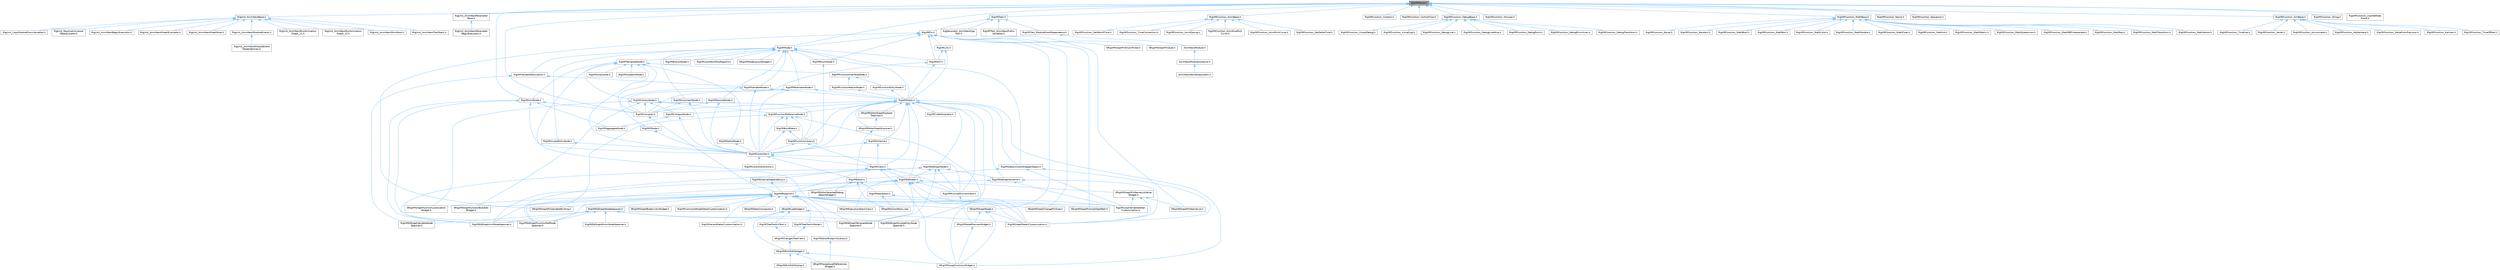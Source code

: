 digraph "RigVMStruct.h"
{
 // INTERACTIVE_SVG=YES
 // LATEX_PDF_SIZE
  bgcolor="transparent";
  edge [fontname=Helvetica,fontsize=10,labelfontname=Helvetica,labelfontsize=10];
  node [fontname=Helvetica,fontsize=10,shape=box,height=0.2,width=0.4];
  Node1 [id="Node000001",label="RigVMStruct.h",height=0.2,width=0.4,color="gray40", fillcolor="grey60", style="filled", fontcolor="black",tooltip=" "];
  Node1 -> Node2 [id="edge1_Node000001_Node000002",dir="back",color="steelblue1",style="solid",tooltip=" "];
  Node2 [id="Node000002",label="RigUnit_AnimNextBase.h",height=0.2,width=0.4,color="grey40", fillcolor="white", style="filled",URL="$df/d32/RigUnit__AnimNextBase_8h.html",tooltip=" "];
  Node2 -> Node3 [id="edge2_Node000002_Node000003",dir="back",color="steelblue1",style="solid",tooltip=" "];
  Node3 [id="Node000003",label="RigUnit_AnimNextBeginExecution.h",height=0.2,width=0.4,color="grey40", fillcolor="white", style="filled",URL="$df/d5a/RigUnit__AnimNextBeginExecution_8h.html",tooltip=" "];
  Node2 -> Node4 [id="edge3_Node000002_Node000004",dir="back",color="steelblue1",style="solid",tooltip=" "];
  Node4 [id="Node000004",label="RigUnit_AnimNextGraphEvaluator.h",height=0.2,width=0.4,color="grey40", fillcolor="white", style="filled",URL="$db/dea/RigUnit__AnimNextGraphEvaluator_8h.html",tooltip=" "];
  Node2 -> Node5 [id="edge4_Node000002_Node000005",dir="back",color="steelblue1",style="solid",tooltip=" "];
  Node5 [id="Node000005",label="RigUnit_AnimNextGraphRoot.h",height=0.2,width=0.4,color="grey40", fillcolor="white", style="filled",URL="$db/db2/RigUnit__AnimNextGraphRoot_8h.html",tooltip=" "];
  Node2 -> Node6 [id="edge5_Node000002_Node000006",dir="back",color="steelblue1",style="solid",tooltip=" "];
  Node6 [id="Node000006",label="RigUnit_AnimNextModuleEvents.h",height=0.2,width=0.4,color="grey40", fillcolor="white", style="filled",URL="$db/d6a/RigUnit__AnimNextModuleEvents_8h.html",tooltip=" "];
  Node6 -> Node7 [id="edge6_Node000006_Node000007",dir="back",color="steelblue1",style="solid",tooltip=" "];
  Node7 [id="Node000007",label="RigUnit_AnimNextModuleEvent\lDependencies.h",height=0.2,width=0.4,color="grey40", fillcolor="white", style="filled",URL="$d3/dde/RigUnit__AnimNextModuleEventDependencies_8h.html",tooltip=" "];
  Node2 -> Node8 [id="edge7_Node000002_Node000008",dir="back",color="steelblue1",style="solid",tooltip=" "];
  Node8 [id="Node000008",label="RigUnit_AnimNextRunAnimation\lGraph_v1.h",height=0.2,width=0.4,color="grey40", fillcolor="white", style="filled",URL="$d1/df7/RigUnit__AnimNextRunAnimationGraph__v1_8h.html",tooltip=" "];
  Node2 -> Node9 [id="edge8_Node000002_Node000009",dir="back",color="steelblue1",style="solid",tooltip=" "];
  Node9 [id="Node000009",label="RigUnit_AnimNextRunAnimation\lGraph_v2.h",height=0.2,width=0.4,color="grey40", fillcolor="white", style="filled",URL="$d6/d84/RigUnit__AnimNextRunAnimationGraph__v2_8h.html",tooltip=" "];
  Node2 -> Node10 [id="edge9_Node000002_Node000010",dir="back",color="steelblue1",style="solid",tooltip=" "];
  Node10 [id="Node000010",label="RigUnit_AnimNextShimRoot.h",height=0.2,width=0.4,color="grey40", fillcolor="white", style="filled",URL="$de/d67/RigUnit__AnimNextShimRoot_8h.html",tooltip=" "];
  Node2 -> Node11 [id="edge10_Node000002_Node000011",dir="back",color="steelblue1",style="solid",tooltip=" "];
  Node11 [id="Node000011",label="RigUnit_AnimNextTraitStack.h",height=0.2,width=0.4,color="grey40", fillcolor="white", style="filled",URL="$d0/d14/RigUnit__AnimNextTraitStack_8h.html",tooltip=" "];
  Node2 -> Node12 [id="edge11_Node000002_Node000012",dir="back",color="steelblue1",style="solid",tooltip=" "];
  Node12 [id="Node000012",label="RigUnit_CopyModuleProxyVariables.h",height=0.2,width=0.4,color="grey40", fillcolor="white", style="filled",URL="$d8/d2f/RigUnit__CopyModuleProxyVariables_8h.html",tooltip=" "];
  Node2 -> Node13 [id="edge12_Node000002_Node000013",dir="back",color="steelblue1",style="solid",tooltip=" "];
  Node13 [id="Node000013",label="RigUnit_ResolveUniversal\lObjectLocator.h",height=0.2,width=0.4,color="grey40", fillcolor="white", style="filled",URL="$d2/d10/RigUnit__ResolveUniversalObjectLocator_8h.html",tooltip=" "];
  Node1 -> Node14 [id="edge13_Node000001_Node000014",dir="back",color="steelblue1",style="solid",tooltip=" "];
  Node14 [id="Node000014",label="RigUnit_AnimNextParameter\lBase.h",height=0.2,width=0.4,color="grey40", fillcolor="white", style="filled",URL="$d6/d66/RigUnit__AnimNextParameterBase_8h.html",tooltip=" "];
  Node14 -> Node15 [id="edge14_Node000014_Node000015",dir="back",color="steelblue1",style="solid",tooltip=" "];
  Node15 [id="Node000015",label="RigUnit_AnimNextParameter\lBeginExecution.h",height=0.2,width=0.4,color="grey40", fillcolor="white", style="filled",URL="$df/d50/RigUnit__AnimNextParameterBeginExecution_8h.html",tooltip=" "];
  Node1 -> Node16 [id="edge15_Node000001_Node000016",dir="back",color="steelblue1",style="solid",tooltip=" "];
  Node16 [id="Node000016",label="RigVMCompiler.h",height=0.2,width=0.4,color="grey40", fillcolor="white", style="filled",URL="$d7/d63/RigVMCompiler_8h.html",tooltip=" "];
  Node16 -> Node17 [id="edge16_Node000016_Node000017",dir="back",color="steelblue1",style="solid",tooltip=" "];
  Node17 [id="Node000017",label="RigVMBlueprint.h",height=0.2,width=0.4,color="grey40", fillcolor="white", style="filled",URL="$df/d44/RigVMBlueprint_8h.html",tooltip=" "];
  Node17 -> Node18 [id="edge17_Node000017_Node000018",dir="back",color="steelblue1",style="solid",tooltip=" "];
  Node18 [id="Node000018",label="RigVMCommentNodeDetailCustomization.h",height=0.2,width=0.4,color="grey40", fillcolor="white", style="filled",URL="$de/ddb/RigVMCommentNodeDetailCustomization_8h.html",tooltip=" "];
  Node17 -> Node19 [id="edge18_Node000017_Node000019",dir="back",color="steelblue1",style="solid",tooltip=" "];
  Node19 [id="Node000019",label="RigVMEdGraphFunctionRefNode\lSpawner.h",height=0.2,width=0.4,color="grey40", fillcolor="white", style="filled",URL="$d3/d16/RigVMEdGraphFunctionRefNodeSpawner_8h.html",tooltip=" "];
  Node17 -> Node20 [id="edge19_Node000017_Node000020",dir="back",color="steelblue1",style="solid",tooltip=" "];
  Node20 [id="Node000020",label="RigVMEdGraphNodeSpawner.h",height=0.2,width=0.4,color="grey40", fillcolor="white", style="filled",URL="$d4/d8b/RigVMEdGraphNodeSpawner_8h.html",tooltip=" "];
  Node20 -> Node21 [id="edge20_Node000020_Node000021",dir="back",color="steelblue1",style="solid",tooltip=" "];
  Node21 [id="Node000021",label="RigVMEdGraphEnumNodeSpawner.h",height=0.2,width=0.4,color="grey40", fillcolor="white", style="filled",URL="$d3/dfd/RigVMEdGraphEnumNodeSpawner_8h.html",tooltip=" "];
  Node20 -> Node19 [id="edge21_Node000020_Node000019",dir="back",color="steelblue1",style="solid",tooltip=" "];
  Node20 -> Node22 [id="edge22_Node000020_Node000022",dir="back",color="steelblue1",style="solid",tooltip=" "];
  Node22 [id="Node000022",label="RigVMEdGraphInvokeEntryNode\lSpawner.h",height=0.2,width=0.4,color="grey40", fillcolor="white", style="filled",URL="$d9/de6/RigVMEdGraphInvokeEntryNodeSpawner_8h.html",tooltip=" "];
  Node20 -> Node23 [id="edge23_Node000020_Node000023",dir="back",color="steelblue1",style="solid",tooltip=" "];
  Node23 [id="Node000023",label="RigVMEdGraphTemplateNode\lSpawner.h",height=0.2,width=0.4,color="grey40", fillcolor="white", style="filled",URL="$d9/d6c/RigVMEdGraphTemplateNodeSpawner_8h.html",tooltip=" "];
  Node20 -> Node24 [id="edge24_Node000020_Node000024",dir="back",color="steelblue1",style="solid",tooltip=" "];
  Node24 [id="Node000024",label="RigVMEdGraphUnitNodeSpawner.h",height=0.2,width=0.4,color="grey40", fillcolor="white", style="filled",URL="$d3/d6b/RigVMEdGraphUnitNodeSpawner_8h.html",tooltip=" "];
  Node20 -> Node25 [id="edge25_Node000020_Node000025",dir="back",color="steelblue1",style="solid",tooltip=" "];
  Node25 [id="Node000025",label="RigVMEdGraphVariableNode\lSpawner.h",height=0.2,width=0.4,color="grey40", fillcolor="white", style="filled",URL="$d0/d83/RigVMEdGraphVariableNodeSpawner_8h.html",tooltip=" "];
  Node17 -> Node24 [id="edge26_Node000017_Node000024",dir="back",color="steelblue1",style="solid",tooltip=" "];
  Node17 -> Node26 [id="edge27_Node000017_Node000026",dir="back",color="steelblue1",style="solid",tooltip=" "];
  Node26 [id="Node000026",label="RigVMEditorBlueprintLibrary.h",height=0.2,width=0.4,color="grey40", fillcolor="white", style="filled",URL="$d9/d31/RigVMEditorBlueprintLibrary_8h.html",tooltip=" "];
  Node26 -> Node27 [id="edge28_Node000026_Node000027",dir="back",color="steelblue1",style="solid",tooltip=" "];
  Node27 [id="Node000027",label="SRigVMSwapAssetReferences\lWidget.h",height=0.2,width=0.4,color="grey40", fillcolor="white", style="filled",URL="$db/d3f/SRigVMSwapAssetReferencesWidget_8h.html",tooltip=" "];
  Node17 -> Node28 [id="edge29_Node000017_Node000028",dir="back",color="steelblue1",style="solid",tooltip=" "];
  Node28 [id="Node000028",label="RigVMGraphDetailCustomization.h",height=0.2,width=0.4,color="grey40", fillcolor="white", style="filled",URL="$da/d8c/RigVMGraphDetailCustomization_8h.html",tooltip=" "];
  Node17 -> Node29 [id="edge30_Node000017_Node000029",dir="back",color="steelblue1",style="solid",tooltip=" "];
  Node29 [id="Node000029",label="RigVMLocalVariableDetail\lCustomization.h",height=0.2,width=0.4,color="grey40", fillcolor="white", style="filled",URL="$de/de8/RigVMLocalVariableDetailCustomization_8h.html",tooltip=" "];
  Node17 -> Node30 [id="edge31_Node000017_Node000030",dir="back",color="steelblue1",style="solid",tooltip=" "];
  Node30 [id="Node000030",label="RigVMTreeToolkitNode.h",height=0.2,width=0.4,color="grey40", fillcolor="white", style="filled",URL="$dc/d84/RigVMTreeToolkitNode_8h.html",tooltip=" "];
  Node30 -> Node31 [id="edge32_Node000030_Node000031",dir="back",color="steelblue1",style="solid",tooltip=" "];
  Node31 [id="Node000031",label="SRigVMChangesTreeView.h",height=0.2,width=0.4,color="grey40", fillcolor="white", style="filled",URL="$dd/d83/SRigVMChangesTreeView_8h.html",tooltip=" "];
  Node31 -> Node32 [id="edge33_Node000031_Node000032",dir="back",color="steelblue1",style="solid",tooltip=" "];
  Node32 [id="Node000032",label="SRigVMBulkEditWidget.h",height=0.2,width=0.4,color="grey40", fillcolor="white", style="filled",URL="$d7/dab/SRigVMBulkEditWidget_8h.html",tooltip=" "];
  Node32 -> Node33 [id="edge34_Node000032_Node000033",dir="back",color="steelblue1",style="solid",tooltip=" "];
  Node33 [id="Node000033",label="SRigVMBulkEditDialog.h",height=0.2,width=0.4,color="grey40", fillcolor="white", style="filled",URL="$dd/d89/SRigVMBulkEditDialog_8h.html",tooltip=" "];
  Node32 -> Node27 [id="edge35_Node000032_Node000027",dir="back",color="steelblue1",style="solid",tooltip=" "];
  Node32 -> Node34 [id="edge36_Node000032_Node000034",dir="back",color="steelblue1",style="solid",tooltip=" "];
  Node34 [id="Node000034",label="SRigVMSwapFunctionsWidget.h",height=0.2,width=0.4,color="grey40", fillcolor="white", style="filled",URL="$d0/da2/SRigVMSwapFunctionsWidget_8h.html",tooltip=" "];
  Node17 -> Node35 [id="edge37_Node000017_Node000035",dir="back",color="steelblue1",style="solid",tooltip=" "];
  Node35 [id="Node000035",label="RigVMVariantDetailCustomization.h",height=0.2,width=0.4,color="grey40", fillcolor="white", style="filled",URL="$d2/db8/RigVMVariantDetailCustomization_8h.html",tooltip=" "];
  Node17 -> Node36 [id="edge38_Node000017_Node000036",dir="back",color="steelblue1",style="solid",tooltip=" "];
  Node36 [id="Node000036",label="SRigVMActionMenu.cpp",height=0.2,width=0.4,color="grey40", fillcolor="white", style="filled",URL="$dc/d4c/SRigVMActionMenu_8cpp.html",tooltip=" "];
  Node17 -> Node37 [id="edge39_Node000017_Node000037",dir="back",color="steelblue1",style="solid",tooltip=" "];
  Node37 [id="Node000037",label="SRigVMDetailsInspector.h",height=0.2,width=0.4,color="grey40", fillcolor="white", style="filled",URL="$df/dfb/SRigVMDetailsInspector_8h.html",tooltip=" "];
  Node17 -> Node38 [id="edge40_Node000017_Node000038",dir="back",color="steelblue1",style="solid",tooltip=" "];
  Node38 [id="Node000038",label="SRigVMExecutionStackView.h",height=0.2,width=0.4,color="grey40", fillcolor="white", style="filled",URL="$d9/d2b/SRigVMExecutionStackView_8h.html",tooltip=" "];
  Node17 -> Node39 [id="edge41_Node000017_Node000039",dir="back",color="steelblue1",style="solid",tooltip=" "];
  Node39 [id="Node000039",label="SRigVMGraphBreakLinksWidget.h",height=0.2,width=0.4,color="grey40", fillcolor="white", style="filled",URL="$d8/d4a/SRigVMGraphBreakLinksWidget_8h.html",tooltip=" "];
  Node17 -> Node40 [id="edge42_Node000017_Node000040",dir="back",color="steelblue1",style="solid",tooltip=" "];
  Node40 [id="Node000040",label="SRigVMGraphChangePinType.h",height=0.2,width=0.4,color="grey40", fillcolor="white", style="filled",URL="$d4/da7/SRigVMGraphChangePinType_8h.html",tooltip=" "];
  Node17 -> Node41 [id="edge43_Node000017_Node000041",dir="back",color="steelblue1",style="solid",tooltip=" "];
  Node41 [id="Node000041",label="SRigVMGraphFunctionBulkEdit\lWidget.h",height=0.2,width=0.4,color="grey40", fillcolor="white", style="filled",URL="$db/dbf/SRigVMGraphFunctionBulkEditWidget_8h.html",tooltip=" "];
  Node17 -> Node42 [id="edge44_Node000017_Node000042",dir="back",color="steelblue1",style="solid",tooltip=" "];
  Node42 [id="Node000042",label="SRigVMGraphFunctionLocalization\lWidget.h",height=0.2,width=0.4,color="grey40", fillcolor="white", style="filled",URL="$dd/d59/SRigVMGraphFunctionLocalizationWidget_8h.html",tooltip=" "];
  Node17 -> Node43 [id="edge45_Node000017_Node000043",dir="back",color="steelblue1",style="solid",tooltip=" "];
  Node43 [id="Node000043",label="SRigVMGraphNode.h",height=0.2,width=0.4,color="grey40", fillcolor="white", style="filled",URL="$d0/d1e/SRigVMGraphNode_8h.html",tooltip=" "];
  Node43 -> Node28 [id="edge46_Node000043_Node000028",dir="back",color="steelblue1",style="solid",tooltip=" "];
  Node43 -> Node44 [id="edge47_Node000043_Node000044",dir="back",color="steelblue1",style="solid",tooltip=" "];
  Node44 [id="Node000044",label="SRigVMNodePreviewWidget.h",height=0.2,width=0.4,color="grey40", fillcolor="white", style="filled",URL="$d5/d72/SRigVMNodePreviewWidget_8h.html",tooltip=" "];
  Node44 -> Node34 [id="edge48_Node000044_Node000034",dir="back",color="steelblue1",style="solid",tooltip=" "];
  Node43 -> Node34 [id="edge49_Node000043_Node000034",dir="back",color="steelblue1",style="solid",tooltip=" "];
  Node17 -> Node45 [id="edge50_Node000017_Node000045",dir="back",color="steelblue1",style="solid",tooltip=" "];
  Node45 [id="Node000045",label="SRigVMGraphPinUserDataPath.h",height=0.2,width=0.4,color="grey40", fillcolor="white", style="filled",URL="$d5/d31/SRigVMGraphPinUserDataPath_8h.html",tooltip=" "];
  Node17 -> Node46 [id="edge51_Node000017_Node000046",dir="back",color="steelblue1",style="solid",tooltip=" "];
  Node46 [id="Node000046",label="SRigVMGraphPinVariableBinding.h",height=0.2,width=0.4,color="grey40", fillcolor="white", style="filled",URL="$db/dca/SRigVMGraphPinVariableBinding_8h.html",tooltip=" "];
  Node17 -> Node47 [id="edge52_Node000017_Node000047",dir="back",color="steelblue1",style="solid",tooltip=" "];
  Node47 [id="Node000047",label="SRigVMLogWidget.h",height=0.2,width=0.4,color="grey40", fillcolor="white", style="filled",URL="$d9/dab/SRigVMLogWidget_8h.html",tooltip=" "];
  Node47 -> Node28 [id="edge53_Node000047_Node000028",dir="back",color="steelblue1",style="solid",tooltip=" "];
  Node47 -> Node48 [id="edge54_Node000047_Node000048",dir="back",color="steelblue1",style="solid",tooltip=" "];
  Node48 [id="Node000048",label="RigVMTreeToolkitTask.h",height=0.2,width=0.4,color="grey40", fillcolor="white", style="filled",URL="$d1/dd5/RigVMTreeToolkitTask_8h.html",tooltip=" "];
  Node48 -> Node31 [id="edge55_Node000048_Node000031",dir="back",color="steelblue1",style="solid",tooltip=" "];
  Node47 -> Node35 [id="edge56_Node000047_Node000035",dir="back",color="steelblue1",style="solid",tooltip=" "];
  Node47 -> Node32 [id="edge57_Node000047_Node000032",dir="back",color="steelblue1",style="solid",tooltip=" "];
  Node1 -> Node49 [id="edge58_Node000001_Node000049",dir="back",color="steelblue1",style="solid",tooltip=" "];
  Node49 [id="Node000049",label="RigVMFunction_AnimBase.h",height=0.2,width=0.4,color="grey40", fillcolor="white", style="filled",URL="$d8/da4/RigVMFunction__AnimBase_8h.html",tooltip=" "];
  Node49 -> Node50 [id="edge59_Node000049_Node000050",dir="back",color="steelblue1",style="solid",tooltip=" "];
  Node50 [id="Node000050",label="RigVMFunction_AnimEasing.h",height=0.2,width=0.4,color="grey40", fillcolor="white", style="filled",URL="$df/d84/RigVMFunction__AnimEasing_8h.html",tooltip=" "];
  Node49 -> Node51 [id="edge60_Node000049_Node000051",dir="back",color="steelblue1",style="solid",tooltip=" "];
  Node51 [id="Node000051",label="RigVMFunction_AnimEvalRich\lCurve.h",height=0.2,width=0.4,color="grey40", fillcolor="white", style="filled",URL="$d6/daa/RigVMFunction__AnimEvalRichCurve_8h.html",tooltip=" "];
  Node49 -> Node52 [id="edge61_Node000049_Node000052",dir="back",color="steelblue1",style="solid",tooltip=" "];
  Node52 [id="Node000052",label="RigVMFunction_AnimRichCurve.h",height=0.2,width=0.4,color="grey40", fillcolor="white", style="filled",URL="$de/dde/RigVMFunction__AnimRichCurve_8h.html",tooltip=" "];
  Node49 -> Node53 [id="edge62_Node000049_Node000053",dir="back",color="steelblue1",style="solid",tooltip=" "];
  Node53 [id="Node000053",label="RigVMFunction_GetDeltaTime.h",height=0.2,width=0.4,color="grey40", fillcolor="white", style="filled",URL="$d1/df1/RigVMFunction__GetDeltaTime_8h.html",tooltip=" "];
  Node49 -> Node54 [id="edge63_Node000049_Node000054",dir="back",color="steelblue1",style="solid",tooltip=" "];
  Node54 [id="Node000054",label="RigVMFunction_GetWorldTime.h",height=0.2,width=0.4,color="grey40", fillcolor="white", style="filled",URL="$d4/d74/RigVMFunction__GetWorldTime_8h.html",tooltip=" "];
  Node49 -> Node55 [id="edge64_Node000049_Node000055",dir="back",color="steelblue1",style="solid",tooltip=" "];
  Node55 [id="Node000055",label="RigVMFunction_TimeConversion.h",height=0.2,width=0.4,color="grey40", fillcolor="white", style="filled",URL="$df/dc8/RigVMFunction__TimeConversion_8h.html",tooltip=" "];
  Node1 -> Node56 [id="edge65_Node000001_Node000056",dir="back",color="steelblue1",style="solid",tooltip=" "];
  Node56 [id="Node000056",label="RigVMFunction_Context.h",height=0.2,width=0.4,color="grey40", fillcolor="white", style="filled",URL="$d0/d18/RigVMFunction__Context_8h.html",tooltip=" "];
  Node1 -> Node57 [id="edge66_Node000001_Node000057",dir="back",color="steelblue1",style="solid",tooltip=" "];
  Node57 [id="Node000057",label="RigVMFunction_ControlFlow.h",height=0.2,width=0.4,color="grey40", fillcolor="white", style="filled",URL="$d6/d2f/RigVMFunction__ControlFlow_8h.html",tooltip=" "];
  Node1 -> Node58 [id="edge67_Node000001_Node000058",dir="back",color="steelblue1",style="solid",tooltip=" "];
  Node58 [id="Node000058",label="RigVMFunction_DebugBase.h",height=0.2,width=0.4,color="grey40", fillcolor="white", style="filled",URL="$de/dff/RigVMFunction__DebugBase_8h.html",tooltip=" "];
  Node58 -> Node59 [id="edge68_Node000058_Node000059",dir="back",color="steelblue1",style="solid",tooltip=" "];
  Node59 [id="Node000059",label="RigVMFunction_DebugLine.h",height=0.2,width=0.4,color="grey40", fillcolor="white", style="filled",URL="$df/dcc/RigVMFunction__DebugLine_8h.html",tooltip=" "];
  Node58 -> Node60 [id="edge69_Node000058_Node000060",dir="back",color="steelblue1",style="solid",tooltip=" "];
  Node60 [id="Node000060",label="RigVMFunction_DebugLineStrip.h",height=0.2,width=0.4,color="grey40", fillcolor="white", style="filled",URL="$d9/dd9/RigVMFunction__DebugLineStrip_8h.html",tooltip=" "];
  Node58 -> Node61 [id="edge70_Node000058_Node000061",dir="back",color="steelblue1",style="solid",tooltip=" "];
  Node61 [id="Node000061",label="RigVMFunction_DebugPoint.h",height=0.2,width=0.4,color="grey40", fillcolor="white", style="filled",URL="$d6/da9/RigVMFunction__DebugPoint_8h.html",tooltip=" "];
  Node58 -> Node62 [id="edge71_Node000058_Node000062",dir="back",color="steelblue1",style="solid",tooltip=" "];
  Node62 [id="Node000062",label="RigVMFunction_DebugPrimitives.h",height=0.2,width=0.4,color="grey40", fillcolor="white", style="filled",URL="$df/dcd/RigVMFunction__DebugPrimitives_8h.html",tooltip=" "];
  Node58 -> Node63 [id="edge72_Node000058_Node000063",dir="back",color="steelblue1",style="solid",tooltip=" "];
  Node63 [id="Node000063",label="RigVMFunction_DebugTransform.h",height=0.2,width=0.4,color="grey40", fillcolor="white", style="filled",URL="$dc/d31/RigVMFunction__DebugTransform_8h.html",tooltip=" "];
  Node58 -> Node64 [id="edge73_Node000058_Node000064",dir="back",color="steelblue1",style="solid",tooltip=" "];
  Node64 [id="Node000064",label="RigVMFunction_VisualDebug.h",height=0.2,width=0.4,color="grey40", fillcolor="white", style="filled",URL="$de/d9a/RigVMFunction__VisualDebug_8h.html",tooltip=" "];
  Node58 -> Node65 [id="edge74_Node000058_Node000065",dir="back",color="steelblue1",style="solid",tooltip=" "];
  Node65 [id="Node000065",label="RigVMFunction_VisualLog.h",height=0.2,width=0.4,color="grey40", fillcolor="white", style="filled",URL="$d2/d72/RigVMFunction__VisualLog_8h.html",tooltip=" "];
  Node1 -> Node66 [id="edge75_Node000001_Node000066",dir="back",color="steelblue1",style="solid",tooltip=" "];
  Node66 [id="Node000066",label="RigVMFunction_ForLoop.h",height=0.2,width=0.4,color="grey40", fillcolor="white", style="filled",URL="$de/d12/RigVMFunction__ForLoop_8h.html",tooltip=" "];
  Node1 -> Node67 [id="edge76_Node000001_Node000067",dir="back",color="steelblue1",style="solid",tooltip=" "];
  Node67 [id="Node000067",label="RigVMFunction_MathBase.h",height=0.2,width=0.4,color="grey40", fillcolor="white", style="filled",URL="$d2/da2/RigVMFunction__MathBase_8h.html",tooltip=" "];
  Node67 -> Node68 [id="edge77_Node000067_Node000068",dir="back",color="steelblue1",style="solid",tooltip=" "];
  Node68 [id="Node000068",label="RigVMFunction_MathBool.h",height=0.2,width=0.4,color="grey40", fillcolor="white", style="filled",URL="$d5/d20/RigVMFunction__MathBool_8h.html",tooltip=" "];
  Node67 -> Node69 [id="edge78_Node000067_Node000069",dir="back",color="steelblue1",style="solid",tooltip=" "];
  Node69 [id="Node000069",label="RigVMFunction_MathBox.h",height=0.2,width=0.4,color="grey40", fillcolor="white", style="filled",URL="$d9/dd5/RigVMFunction__MathBox_8h.html",tooltip=" "];
  Node67 -> Node70 [id="edge79_Node000067_Node000070",dir="back",color="steelblue1",style="solid",tooltip=" "];
  Node70 [id="Node000070",label="RigVMFunction_MathColor.h",height=0.2,width=0.4,color="grey40", fillcolor="white", style="filled",URL="$db/dd2/RigVMFunction__MathColor_8h.html",tooltip=" "];
  Node67 -> Node71 [id="edge80_Node000067_Node000071",dir="back",color="steelblue1",style="solid",tooltip=" "];
  Node71 [id="Node000071",label="RigVMFunction_MathDouble.h",height=0.2,width=0.4,color="grey40", fillcolor="white", style="filled",URL="$d4/dc9/RigVMFunction__MathDouble_8h.html",tooltip=" "];
  Node67 -> Node72 [id="edge81_Node000067_Node000072",dir="back",color="steelblue1",style="solid",tooltip=" "];
  Node72 [id="Node000072",label="RigVMFunction_MathFloat.h",height=0.2,width=0.4,color="grey40", fillcolor="white", style="filled",URL="$d4/d22/RigVMFunction__MathFloat_8h.html",tooltip=" "];
  Node67 -> Node73 [id="edge82_Node000067_Node000073",dir="back",color="steelblue1",style="solid",tooltip=" "];
  Node73 [id="Node000073",label="RigVMFunction_MathInt.h",height=0.2,width=0.4,color="grey40", fillcolor="white", style="filled",URL="$de/d48/RigVMFunction__MathInt_8h.html",tooltip=" "];
  Node67 -> Node74 [id="edge83_Node000067_Node000074",dir="back",color="steelblue1",style="solid",tooltip=" "];
  Node74 [id="Node000074",label="RigVMFunction_MathMatrix.h",height=0.2,width=0.4,color="grey40", fillcolor="white", style="filled",URL="$d6/d3d/RigVMFunction__MathMatrix_8h.html",tooltip=" "];
  Node67 -> Node75 [id="edge84_Node000067_Node000075",dir="back",color="steelblue1",style="solid",tooltip=" "];
  Node75 [id="Node000075",label="RigVMFunction_MathQuaternion.h",height=0.2,width=0.4,color="grey40", fillcolor="white", style="filled",URL="$d1/db6/RigVMFunction__MathQuaternion_8h.html",tooltip=" "];
  Node67 -> Node76 [id="edge85_Node000067_Node000076",dir="back",color="steelblue1",style="solid",tooltip=" "];
  Node76 [id="Node000076",label="RigVMFunction_MathRBFInterpolate.h",height=0.2,width=0.4,color="grey40", fillcolor="white", style="filled",URL="$df/d5a/RigVMFunction__MathRBFInterpolate_8h.html",tooltip=" "];
  Node67 -> Node77 [id="edge86_Node000067_Node000077",dir="back",color="steelblue1",style="solid",tooltip=" "];
  Node77 [id="Node000077",label="RigVMFunction_MathRay.h",height=0.2,width=0.4,color="grey40", fillcolor="white", style="filled",URL="$d1/de5/RigVMFunction__MathRay_8h.html",tooltip=" "];
  Node67 -> Node78 [id="edge87_Node000067_Node000078",dir="back",color="steelblue1",style="solid",tooltip=" "];
  Node78 [id="Node000078",label="RigVMFunction_MathTransform.h",height=0.2,width=0.4,color="grey40", fillcolor="white", style="filled",URL="$d7/dde/RigVMFunction__MathTransform_8h.html",tooltip=" "];
  Node67 -> Node79 [id="edge88_Node000067_Node000079",dir="back",color="steelblue1",style="solid",tooltip=" "];
  Node79 [id="Node000079",label="RigVMFunction_MathVector.h",height=0.2,width=0.4,color="grey40", fillcolor="white", style="filled",URL="$d9/d35/RigVMFunction__MathVector_8h.html",tooltip=" "];
  Node67 -> Node80 [id="edge89_Node000067_Node000080",dir="back",color="steelblue1",style="solid",tooltip=" "];
  Node80 [id="Node000080",label="RigVMFunction_Noise.h",height=0.2,width=0.4,color="grey40", fillcolor="white", style="filled",URL="$d9/d23/RigVMFunction__Noise_8h.html",tooltip=" "];
  Node67 -> Node81 [id="edge90_Node000067_Node000081",dir="back",color="steelblue1",style="solid",tooltip=" "];
  Node81 [id="Node000081",label="RigVMFunction_Random.h",height=0.2,width=0.4,color="grey40", fillcolor="white", style="filled",URL="$db/d1f/RigVMFunction__Random_8h.html",tooltip=" "];
  Node1 -> Node82 [id="edge91_Node000001_Node000082",dir="back",color="steelblue1",style="solid",tooltip=" "];
  Node82 [id="Node000082",label="RigVMFunction_Name.h",height=0.2,width=0.4,color="grey40", fillcolor="white", style="filled",URL="$d0/d8e/RigVMFunction__Name_8h.html",tooltip=" "];
  Node1 -> Node83 [id="edge92_Node000001_Node000083",dir="back",color="steelblue1",style="solid",tooltip=" "];
  Node83 [id="Node000083",label="RigVMFunction_Sequence.h",height=0.2,width=0.4,color="grey40", fillcolor="white", style="filled",URL="$d9/de3/RigVMFunction__Sequence_8h.html",tooltip=" "];
  Node1 -> Node84 [id="edge93_Node000001_Node000084",dir="back",color="steelblue1",style="solid",tooltip=" "];
  Node84 [id="Node000084",label="RigVMFunction_SimBase.h",height=0.2,width=0.4,color="grey40", fillcolor="white", style="filled",URL="$de/dca/RigVMFunction__SimBase_8h.html",tooltip=" "];
  Node84 -> Node85 [id="edge94_Node000084_Node000085",dir="back",color="steelblue1",style="solid",tooltip=" "];
  Node85 [id="Node000085",label="RigVMFunction_Accumulate.h",height=0.2,width=0.4,color="grey40", fillcolor="white", style="filled",URL="$db/db2/RigVMFunction__Accumulate_8h.html",tooltip=" "];
  Node84 -> Node86 [id="edge95_Node000084_Node000086",dir="back",color="steelblue1",style="solid",tooltip=" "];
  Node86 [id="Node000086",label="RigVMFunction_AlphaInterp.h",height=0.2,width=0.4,color="grey40", fillcolor="white", style="filled",URL="$d7/dd0/RigVMFunction__AlphaInterp_8h.html",tooltip=" "];
  Node84 -> Node87 [id="edge96_Node000084_Node000087",dir="back",color="steelblue1",style="solid",tooltip=" "];
  Node87 [id="Node000087",label="RigVMFunction_DeltaFromPrevious.h",height=0.2,width=0.4,color="grey40", fillcolor="white", style="filled",URL="$d7/d9a/RigVMFunction__DeltaFromPrevious_8h.html",tooltip=" "];
  Node84 -> Node88 [id="edge97_Node000084_Node000088",dir="back",color="steelblue1",style="solid",tooltip=" "];
  Node88 [id="Node000088",label="RigVMFunction_Kalman.h",height=0.2,width=0.4,color="grey40", fillcolor="white", style="filled",URL="$d6/d3b/RigVMFunction__Kalman_8h.html",tooltip=" "];
  Node84 -> Node89 [id="edge98_Node000084_Node000089",dir="back",color="steelblue1",style="solid",tooltip=" "];
  Node89 [id="Node000089",label="RigVMFunction_TimeOffset.h",height=0.2,width=0.4,color="grey40", fillcolor="white", style="filled",URL="$d4/d7b/RigVMFunction__TimeOffset_8h.html",tooltip=" "];
  Node84 -> Node90 [id="edge99_Node000084_Node000090",dir="back",color="steelblue1",style="solid",tooltip=" "];
  Node90 [id="Node000090",label="RigVMFunction_Timeline.h",height=0.2,width=0.4,color="grey40", fillcolor="white", style="filled",URL="$da/d41/RigVMFunction__Timeline_8h.html",tooltip=" "];
  Node84 -> Node91 [id="edge100_Node000084_Node000091",dir="back",color="steelblue1",style="solid",tooltip=" "];
  Node91 [id="Node000091",label="RigVMFunction_Verlet.h",height=0.2,width=0.4,color="grey40", fillcolor="white", style="filled",URL="$d4/d84/RigVMFunction__Verlet_8h.html",tooltip=" "];
  Node1 -> Node92 [id="edge101_Node000001_Node000092",dir="back",color="steelblue1",style="solid",tooltip=" "];
  Node92 [id="Node000092",label="RigVMFunction_String.h",height=0.2,width=0.4,color="grey40", fillcolor="white", style="filled",URL="$d6/d74/RigVMFunction__String_8h.html",tooltip=" "];
  Node1 -> Node93 [id="edge102_Node000001_Node000093",dir="back",color="steelblue1",style="solid",tooltip=" "];
  Node93 [id="Node000093",label="RigVMFunction_UserDefined\lEvent.h",height=0.2,width=0.4,color="grey40", fillcolor="white", style="filled",URL="$d7/d35/RigVMFunction__UserDefinedEvent_8h.html",tooltip=" "];
  Node1 -> Node94 [id="edge103_Node000001_Node000094",dir="back",color="steelblue1",style="solid",tooltip=" "];
  Node94 [id="Node000094",label="RigVMNode.h",height=0.2,width=0.4,color="grey40", fillcolor="white", style="filled",URL="$df/d31/RigVMNode_8h.html",tooltip=" "];
  Node94 -> Node95 [id="edge104_Node000094_Node000095",dir="back",color="steelblue1",style="solid",tooltip=" "];
  Node95 [id="Node000095",label="RigVMAST.h",height=0.2,width=0.4,color="grey40", fillcolor="white", style="filled",URL="$d9/d6d/RigVMAST_8h.html",tooltip=" "];
  Node95 -> Node16 [id="edge105_Node000095_Node000016",dir="back",color="steelblue1",style="solid",tooltip=" "];
  Node95 -> Node96 [id="edge106_Node000095_Node000096",dir="back",color="steelblue1",style="solid",tooltip=" "];
  Node96 [id="Node000096",label="RigVMGraph.h",height=0.2,width=0.4,color="grey40", fillcolor="white", style="filled",URL="$d7/dfd/RigVMGraph_8h.html",tooltip=" "];
  Node96 -> Node97 [id="edge107_Node000096_Node000097",dir="back",color="steelblue1",style="solid",tooltip=" "];
  Node97 [id="Node000097",label="RigVMClient.h",height=0.2,width=0.4,color="grey40", fillcolor="white", style="filled",URL="$db/d93/RigVMClient_8h.html",tooltip=" "];
  Node97 -> Node17 [id="edge108_Node000097_Node000017",dir="back",color="steelblue1",style="solid",tooltip=" "];
  Node97 -> Node98 [id="edge109_Node000097_Node000098",dir="back",color="steelblue1",style="solid",tooltip=" "];
  Node98 [id="Node000098",label="RigVMEdGraph.h",height=0.2,width=0.4,color="grey40", fillcolor="white", style="filled",URL="$d9/d8c/RigVMEdGraph_8h.html",tooltip=" "];
  Node98 -> Node17 [id="edge110_Node000098_Node000017",dir="back",color="steelblue1",style="solid",tooltip=" "];
  Node98 -> Node19 [id="edge111_Node000098_Node000019",dir="back",color="steelblue1",style="solid",tooltip=" "];
  Node98 -> Node23 [id="edge112_Node000098_Node000023",dir="back",color="steelblue1",style="solid",tooltip=" "];
  Node98 -> Node24 [id="edge113_Node000098_Node000024",dir="back",color="steelblue1",style="solid",tooltip=" "];
  Node98 -> Node28 [id="edge114_Node000098_Node000028",dir="back",color="steelblue1",style="solid",tooltip=" "];
  Node98 -> Node29 [id="edge115_Node000098_Node000029",dir="back",color="steelblue1",style="solid",tooltip=" "];
  Node98 -> Node99 [id="edge116_Node000098_Node000099",dir="back",color="steelblue1",style="solid",tooltip=" "];
  Node99 [id="Node000099",label="RigVMMinimalEnvironment.h",height=0.2,width=0.4,color="grey40", fillcolor="white", style="filled",URL="$d4/d4a/RigVMMinimalEnvironment_8h.html",tooltip=" "];
  Node99 -> Node44 [id="edge117_Node000099_Node000044",dir="back",color="steelblue1",style="solid",tooltip=" "];
  Node98 -> Node38 [id="edge118_Node000098_Node000038",dir="back",color="steelblue1",style="solid",tooltip=" "];
  Node98 -> Node100 [id="edge119_Node000098_Node000100",dir="back",color="steelblue1",style="solid",tooltip=" "];
  Node100 [id="Node000100",label="SRigVMGraphPinNameListValue\lWidget.h",height=0.2,width=0.4,color="grey40", fillcolor="white", style="filled",URL="$dc/dac/SRigVMGraphPinNameListValueWidget_8h.html",tooltip=" "];
  Node100 -> Node28 [id="edge120_Node000100_Node000028",dir="back",color="steelblue1",style="solid",tooltip=" "];
  Node100 -> Node29 [id="edge121_Node000100_Node000029",dir="back",color="steelblue1",style="solid",tooltip=" "];
  Node100 -> Node101 [id="edge122_Node000100_Node000101",dir="back",color="steelblue1",style="solid",tooltip=" "];
  Node101 [id="Node000101",label="SRigVMGraphPinNameList.h",height=0.2,width=0.4,color="grey40", fillcolor="white", style="filled",URL="$d7/dfc/SRigVMGraphPinNameList_8h.html",tooltip=" "];
  Node97 -> Node102 [id="edge123_Node000097_Node000102",dir="back",color="steelblue1",style="solid",tooltip=" "];
  Node102 [id="Node000102",label="RigVMExternalDependency.h",height=0.2,width=0.4,color="grey40", fillcolor="white", style="filled",URL="$d2/d83/RigVMExternalDependency_8h.html",tooltip=" "];
  Node102 -> Node17 [id="edge124_Node000102_Node000017",dir="back",color="steelblue1",style="solid",tooltip=" "];
  Node97 -> Node99 [id="edge125_Node000097_Node000099",dir="back",color="steelblue1",style="solid",tooltip=" "];
  Node97 -> Node34 [id="edge126_Node000097_Node000034",dir="back",color="steelblue1",style="solid",tooltip=" "];
  Node96 -> Node103 [id="edge127_Node000096_Node000103",dir="back",color="steelblue1",style="solid",tooltip=" "];
  Node103 [id="Node000103",label="RigVMCodeGenerator.h",height=0.2,width=0.4,color="grey40", fillcolor="white", style="filled",URL="$d4/d2b/RigVMCodeGenerator_8h.html",tooltip=" "];
  Node96 -> Node104 [id="edge128_Node000096_Node000104",dir="back",color="steelblue1",style="solid",tooltip=" "];
  Node104 [id="Node000104",label="RigVMCollapseNode.h",height=0.2,width=0.4,color="grey40", fillcolor="white", style="filled",URL="$d1/d95/RigVMCollapseNode_8h.html",tooltip=" "];
  Node104 -> Node105 [id="edge129_Node000104_Node000105",dir="back",color="steelblue1",style="solid",tooltip=" "];
  Node105 [id="Node000105",label="RigVMAggregateNode.h",height=0.2,width=0.4,color="grey40", fillcolor="white", style="filled",URL="$d7/d89/RigVMAggregateNode_8h.html",tooltip=" "];
  Node104 -> Node106 [id="edge130_Node000104_Node000106",dir="back",color="steelblue1",style="solid",tooltip=" "];
  Node106 [id="Node000106",label="RigVMController.h",height=0.2,width=0.4,color="grey40", fillcolor="white", style="filled",URL="$da/d1e/RigVMController_8h.html",tooltip=" "];
  Node106 -> Node97 [id="edge131_Node000106_Node000097",dir="back",color="steelblue1",style="solid",tooltip=" "];
  Node106 -> Node107 [id="edge132_Node000106_Node000107",dir="back",color="steelblue1",style="solid",tooltip=" "];
  Node107 [id="Node000107",label="RigVMControllerActions.h",height=0.2,width=0.4,color="grey40", fillcolor="white", style="filled",URL="$d3/dc4/RigVMControllerActions_8h.html",tooltip=" "];
  Node106 -> Node108 [id="edge133_Node000106_Node000108",dir="back",color="steelblue1",style="solid",tooltip=" "];
  Node108 [id="Node000108",label="RigVMEditor.h",height=0.2,width=0.4,color="grey40", fillcolor="white", style="filled",URL="$d3/d13/RigVMEditor_8h.html",tooltip=" "];
  Node108 -> Node109 [id="edge134_Node000108_Node000109",dir="back",color="steelblue1",style="solid",tooltip=" "];
  Node109 [id="Node000109",label="RigVMNewEditor.h",height=0.2,width=0.4,color="grey40", fillcolor="white", style="filled",URL="$df/dd1/RigVMNewEditor_8h.html",tooltip=" "];
  Node109 -> Node28 [id="edge135_Node000109_Node000028",dir="back",color="steelblue1",style="solid",tooltip=" "];
  Node109 -> Node36 [id="edge136_Node000109_Node000036",dir="back",color="steelblue1",style="solid",tooltip=" "];
  Node108 -> Node36 [id="edge137_Node000108_Node000036",dir="back",color="steelblue1",style="solid",tooltip=" "];
  Node108 -> Node110 [id="edge138_Node000108_Node000110",dir="back",color="steelblue1",style="solid",tooltip=" "];
  Node110 [id="Node000110",label="SRigVMEditorSelectedDebug\lObjectWidget.h",height=0.2,width=0.4,color="grey40", fillcolor="white", style="filled",URL="$d9/dcd/SRigVMEditorSelectedDebugObjectWidget_8h.html",tooltip=" "];
  Node106 -> Node99 [id="edge139_Node000106_Node000099",dir="back",color="steelblue1",style="solid",tooltip=" "];
  Node96 -> Node16 [id="edge140_Node000096_Node000016",dir="back",color="steelblue1",style="solid",tooltip=" "];
  Node96 -> Node106 [id="edge141_Node000096_Node000106",dir="back",color="steelblue1",style="solid",tooltip=" "];
  Node96 -> Node111 [id="edge142_Node000096_Node000111",dir="back",color="steelblue1",style="solid",tooltip=" "];
  Node111 [id="Node000111",label="RigVMDetailsViewWrapperObject.h",height=0.2,width=0.4,color="grey40", fillcolor="white", style="filled",URL="$dd/d41/RigVMDetailsViewWrapperObject_8h.html",tooltip=" "];
  Node111 -> Node108 [id="edge143_Node000111_Node000108",dir="back",color="steelblue1",style="solid",tooltip=" "];
  Node111 -> Node28 [id="edge144_Node000111_Node000028",dir="back",color="steelblue1",style="solid",tooltip=" "];
  Node111 -> Node29 [id="edge145_Node000111_Node000029",dir="back",color="steelblue1",style="solid",tooltip=" "];
  Node96 -> Node98 [id="edge146_Node000096_Node000098",dir="back",color="steelblue1",style="solid",tooltip=" "];
  Node96 -> Node22 [id="edge147_Node000096_Node000022",dir="back",color="steelblue1",style="solid",tooltip=" "];
  Node96 -> Node112 [id="edge148_Node000096_Node000112",dir="back",color="steelblue1",style="solid",tooltip=" "];
  Node112 [id="Node000112",label="RigVMEdGraphNode.h",height=0.2,width=0.4,color="grey40", fillcolor="white", style="filled",URL="$d8/dcd/RigVMEdGraphNode_8h.html",tooltip=" "];
  Node112 -> Node98 [id="edge149_Node000112_Node000098",dir="back",color="steelblue1",style="solid",tooltip=" "];
  Node112 -> Node19 [id="edge150_Node000112_Node000019",dir="back",color="steelblue1",style="solid",tooltip=" "];
  Node112 -> Node113 [id="edge151_Node000112_Node000113",dir="back",color="steelblue1",style="solid",tooltip=" "];
  Node113 [id="Node000113",label="RigVMEdGraphSchema.h",height=0.2,width=0.4,color="grey40", fillcolor="white", style="filled",URL="$dc/de3/RigVMEdGraphSchema_8h.html",tooltip=" "];
  Node113 -> Node17 [id="edge152_Node000113_Node000017",dir="back",color="steelblue1",style="solid",tooltip=" "];
  Node113 -> Node28 [id="edge153_Node000113_Node000028",dir="back",color="steelblue1",style="solid",tooltip=" "];
  Node113 -> Node29 [id="edge154_Node000113_Node000029",dir="back",color="steelblue1",style="solid",tooltip=" "];
  Node112 -> Node23 [id="edge155_Node000112_Node000023",dir="back",color="steelblue1",style="solid",tooltip=" "];
  Node112 -> Node24 [id="edge156_Node000112_Node000024",dir="back",color="steelblue1",style="solid",tooltip=" "];
  Node112 -> Node99 [id="edge157_Node000112_Node000099",dir="back",color="steelblue1",style="solid",tooltip=" "];
  Node96 -> Node113 [id="edge158_Node000096_Node000113",dir="back",color="steelblue1",style="solid",tooltip=" "];
  Node96 -> Node114 [id="edge159_Node000096_Node000114",dir="back",color="steelblue1",style="solid",tooltip=" "];
  Node114 [id="Node000114",label="RigVMFunctionLibrary.h",height=0.2,width=0.4,color="grey40", fillcolor="white", style="filled",URL="$da/d39/RigVMFunctionLibrary_8h.html",tooltip=" "];
  Node114 -> Node97 [id="edge160_Node000114_Node000097",dir="back",color="steelblue1",style="solid",tooltip=" "];
  Node114 -> Node106 [id="edge161_Node000114_Node000106",dir="back",color="steelblue1",style="solid",tooltip=" "];
  Node96 -> Node115 [id="edge162_Node000096_Node000115",dir="back",color="steelblue1",style="solid",tooltip=" "];
  Node115 [id="Node000115",label="RigVMFunctionReferenceNode.h",height=0.2,width=0.4,color="grey40", fillcolor="white", style="filled",URL="$d8/dae/RigVMFunctionReferenceNode_8h.html",tooltip=" "];
  Node115 -> Node116 [id="edge163_Node000115_Node000116",dir="back",color="steelblue1",style="solid",tooltip=" "];
  Node116 [id="Node000116",label="RigVMBuildData.h",height=0.2,width=0.4,color="grey40", fillcolor="white", style="filled",URL="$df/d5a/RigVMBuildData_8h.html",tooltip=" "];
  Node116 -> Node106 [id="edge164_Node000116_Node000106",dir="back",color="steelblue1",style="solid",tooltip=" "];
  Node116 -> Node114 [id="edge165_Node000116_Node000114",dir="back",color="steelblue1",style="solid",tooltip=" "];
  Node115 -> Node106 [id="edge166_Node000115_Node000106",dir="back",color="steelblue1",style="solid",tooltip=" "];
  Node115 -> Node114 [id="edge167_Node000115_Node000114",dir="back",color="steelblue1",style="solid",tooltip=" "];
  Node115 -> Node46 [id="edge168_Node000115_Node000046",dir="back",color="steelblue1",style="solid",tooltip=" "];
  Node115 -> Node34 [id="edge169_Node000115_Node000034",dir="back",color="steelblue1",style="solid",tooltip=" "];
  Node96 -> Node99 [id="edge170_Node000096_Node000099",dir="back",color="steelblue1",style="solid",tooltip=" "];
  Node96 -> Node117 [id="edge171_Node000096_Node000117",dir="back",color="steelblue1",style="solid",tooltip=" "];
  Node117 [id="Node000117",label="RigVMSchema.h",height=0.2,width=0.4,color="grey40", fillcolor="white", style="filled",URL="$d7/dc2/RigVMSchema_8h.html",tooltip=" "];
  Node117 -> Node97 [id="edge172_Node000117_Node000097",dir="back",color="steelblue1",style="solid",tooltip=" "];
  Node117 -> Node106 [id="edge173_Node000117_Node000106",dir="back",color="steelblue1",style="solid",tooltip=" "];
  Node96 -> Node118 [id="edge174_Node000096_Node000118",dir="back",color="steelblue1",style="solid",tooltip=" "];
  Node118 [id="Node000118",label="SRigVMEditorGraphExplorer.h",height=0.2,width=0.4,color="grey40", fillcolor="white", style="filled",URL="$db/d11/SRigVMEditorGraphExplorer_8h.html",tooltip=" "];
  Node118 -> Node108 [id="edge175_Node000118_Node000108",dir="back",color="steelblue1",style="solid",tooltip=" "];
  Node96 -> Node119 [id="edge176_Node000096_Node000119",dir="back",color="steelblue1",style="solid",tooltip=" "];
  Node119 [id="Node000119",label="SRigVMEditorGraphExplorer\lTreeView.h",height=0.2,width=0.4,color="grey40", fillcolor="white", style="filled",URL="$d8/d43/SRigVMEditorGraphExplorerTreeView_8h.html",tooltip=" "];
  Node119 -> Node118 [id="edge177_Node000119_Node000118",dir="back",color="steelblue1",style="solid",tooltip=" "];
  Node96 -> Node34 [id="edge178_Node000096_Node000034",dir="back",color="steelblue1",style="solid",tooltip=" "];
  Node94 -> Node120 [id="edge179_Node000094_Node000120",dir="back",color="steelblue1",style="solid",tooltip=" "];
  Node120 [id="Node000120",label="RigVMBranchNode.h",height=0.2,width=0.4,color="grey40", fillcolor="white", style="filled",URL="$dc/d3b/RigVMBranchNode_8h.html",tooltip=" "];
  Node94 -> Node121 [id="edge180_Node000094_Node000121",dir="back",color="steelblue1",style="solid",tooltip=" "];
  Node121 [id="Node000121",label="RigVMCommentNode.h",height=0.2,width=0.4,color="grey40", fillcolor="white", style="filled",URL="$da/d66/RigVMCommentNode_8h.html",tooltip=" "];
  Node121 -> Node16 [id="edge181_Node000121_Node000016",dir="back",color="steelblue1",style="solid",tooltip=" "];
  Node121 -> Node106 [id="edge182_Node000121_Node000106",dir="back",color="steelblue1",style="solid",tooltip=" "];
  Node94 -> Node111 [id="edge183_Node000094_Node000111",dir="back",color="steelblue1",style="solid",tooltip=" "];
  Node94 -> Node122 [id="edge184_Node000094_Node000122",dir="back",color="steelblue1",style="solid",tooltip=" "];
  Node122 [id="Node000122",label="RigVMEnumNode.h",height=0.2,width=0.4,color="grey40", fillcolor="white", style="filled",URL="$d8/d16/RigVMEnumNode_8h.html",tooltip=" "];
  Node122 -> Node106 [id="edge185_Node000122_Node000106",dir="back",color="steelblue1",style="solid",tooltip=" "];
  Node94 -> Node96 [id="edge186_Node000094_Node000096",dir="back",color="steelblue1",style="solid",tooltip=" "];
  Node94 -> Node123 [id="edge187_Node000094_Node000123",dir="back",color="steelblue1",style="solid",tooltip=" "];
  Node123 [id="Node000123",label="RigVMInvokeEntryNode.h",height=0.2,width=0.4,color="grey40", fillcolor="white", style="filled",URL="$de/ddf/RigVMInvokeEntryNode_8h.html",tooltip=" "];
  Node123 -> Node106 [id="edge188_Node000123_Node000106",dir="back",color="steelblue1",style="solid",tooltip=" "];
  Node94 -> Node124 [id="edge189_Node000094_Node000124",dir="back",color="steelblue1",style="solid",tooltip=" "];
  Node124 [id="Node000124",label="RigVMParameterNode.h",height=0.2,width=0.4,color="grey40", fillcolor="white", style="filled",URL="$dd/dfd/RigVMParameterNode_8h.html",tooltip=" "];
  Node124 -> Node16 [id="edge190_Node000124_Node000016",dir="back",color="steelblue1",style="solid",tooltip=" "];
  Node124 -> Node106 [id="edge191_Node000124_Node000106",dir="back",color="steelblue1",style="solid",tooltip=" "];
  Node124 -> Node96 [id="edge192_Node000124_Node000096",dir="back",color="steelblue1",style="solid",tooltip=" "];
  Node94 -> Node125 [id="edge193_Node000094_Node000125",dir="back",color="steelblue1",style="solid",tooltip=" "];
  Node125 [id="Node000125",label="RigVMRerouteNode.h",height=0.2,width=0.4,color="grey40", fillcolor="white", style="filled",URL="$d7/dd8/RigVMRerouteNode_8h.html",tooltip=" "];
  Node125 -> Node16 [id="edge194_Node000125_Node000016",dir="back",color="steelblue1",style="solid",tooltip=" "];
  Node125 -> Node106 [id="edge195_Node000125_Node000106",dir="back",color="steelblue1",style="solid",tooltip=" "];
  Node94 -> Node126 [id="edge196_Node000094_Node000126",dir="back",color="steelblue1",style="solid",tooltip=" "];
  Node126 [id="Node000126",label="RigVMTemplateNode.h",height=0.2,width=0.4,color="grey40", fillcolor="white", style="filled",URL="$d3/d3f/RigVMTemplateNode_8h.html",tooltip=" "];
  Node126 -> Node127 [id="edge197_Node000126_Node000127",dir="back",color="steelblue1",style="solid",tooltip=" "];
  Node127 [id="Node000127",label="RigVMArrayNode.h",height=0.2,width=0.4,color="grey40", fillcolor="white", style="filled",URL="$dd/d66/RigVMArrayNode_8h.html",tooltip=" "];
  Node126 -> Node106 [id="edge198_Node000126_Node000106",dir="back",color="steelblue1",style="solid",tooltip=" "];
  Node126 -> Node128 [id="edge199_Node000126_Node000128",dir="back",color="steelblue1",style="solid",tooltip=" "];
  Node128 [id="Node000128",label="RigVMDispatchNode.h",height=0.2,width=0.4,color="grey40", fillcolor="white", style="filled",URL="$dc/d91/RigVMDispatchNode_8h.html",tooltip=" "];
  Node126 -> Node23 [id="edge200_Node000126_Node000023",dir="back",color="steelblue1",style="solid",tooltip=" "];
  Node126 -> Node129 [id="edge201_Node000126_Node000129",dir="back",color="steelblue1",style="solid",tooltip=" "];
  Node129 [id="Node000129",label="RigVMFunctionInterfaceNode.h",height=0.2,width=0.4,color="grey40", fillcolor="white", style="filled",URL="$dd/d44/RigVMFunctionInterfaceNode_8h.html",tooltip=" "];
  Node129 -> Node130 [id="edge202_Node000129_Node000130",dir="back",color="steelblue1",style="solid",tooltip=" "];
  Node130 [id="Node000130",label="RigVMFunctionEntryNode.h",height=0.2,width=0.4,color="grey40", fillcolor="white", style="filled",URL="$d1/de8/RigVMFunctionEntryNode_8h.html",tooltip=" "];
  Node130 -> Node96 [id="edge203_Node000130_Node000096",dir="back",color="steelblue1",style="solid",tooltip=" "];
  Node129 -> Node131 [id="edge204_Node000129_Node000131",dir="back",color="steelblue1",style="solid",tooltip=" "];
  Node131 [id="Node000131",label="RigVMFunctionReturnNode.h",height=0.2,width=0.4,color="grey40", fillcolor="white", style="filled",URL="$d6/dc6/RigVMFunctionReturnNode_8h.html",tooltip=" "];
  Node131 -> Node96 [id="edge205_Node000131_Node000096",dir="back",color="steelblue1",style="solid",tooltip=" "];
  Node126 -> Node132 [id="edge206_Node000126_Node000132",dir="back",color="steelblue1",style="solid",tooltip=" "];
  Node132 [id="Node000132",label="RigVMIfNode.h",height=0.2,width=0.4,color="grey40", fillcolor="white", style="filled",URL="$d6/d0c/RigVMIfNode_8h.html",tooltip=" "];
  Node132 -> Node106 [id="edge207_Node000132_Node000106",dir="back",color="steelblue1",style="solid",tooltip=" "];
  Node126 -> Node133 [id="edge208_Node000126_Node000133",dir="back",color="steelblue1",style="solid",tooltip=" "];
  Node133 [id="Node000133",label="RigVMLibraryNode.h",height=0.2,width=0.4,color="grey40", fillcolor="white", style="filled",URL="$d5/dfd/RigVMLibraryNode_8h.html",tooltip=" "];
  Node133 -> Node104 [id="edge209_Node000133_Node000104",dir="back",color="steelblue1",style="solid",tooltip=" "];
  Node133 -> Node16 [id="edge210_Node000133_Node000016",dir="back",color="steelblue1",style="solid",tooltip=" "];
  Node133 -> Node114 [id="edge211_Node000133_Node000114",dir="back",color="steelblue1",style="solid",tooltip=" "];
  Node133 -> Node115 [id="edge212_Node000133_Node000115",dir="back",color="steelblue1",style="solid",tooltip=" "];
  Node133 -> Node41 [id="edge213_Node000133_Node000041",dir="back",color="steelblue1",style="solid",tooltip=" "];
  Node133 -> Node42 [id="edge214_Node000133_Node000042",dir="back",color="steelblue1",style="solid",tooltip=" "];
  Node126 -> Node134 [id="edge215_Node000126_Node000134",dir="back",color="steelblue1",style="solid",tooltip=" "];
  Node134 [id="Node000134",label="RigVMSelectNode.h",height=0.2,width=0.4,color="grey40", fillcolor="white", style="filled",URL="$d0/db0/RigVMSelectNode_8h.html",tooltip=" "];
  Node134 -> Node106 [id="edge216_Node000134_Node000106",dir="back",color="steelblue1",style="solid",tooltip=" "];
  Node126 -> Node135 [id="edge217_Node000126_Node000135",dir="back",color="steelblue1",style="solid",tooltip=" "];
  Node135 [id="Node000135",label="RigVMUnitNode.h",height=0.2,width=0.4,color="grey40", fillcolor="white", style="filled",URL="$d1/dbc/RigVMUnitNode_8h.html",tooltip=" "];
  Node135 -> Node105 [id="edge218_Node000135_Node000105",dir="back",color="steelblue1",style="solid",tooltip=" "];
  Node135 -> Node16 [id="edge219_Node000135_Node000016",dir="back",color="steelblue1",style="solid",tooltip=" "];
  Node135 -> Node106 [id="edge220_Node000135_Node000106",dir="back",color="steelblue1",style="solid",tooltip=" "];
  Node135 -> Node19 [id="edge221_Node000135_Node000019",dir="back",color="steelblue1",style="solid",tooltip=" "];
  Node135 -> Node24 [id="edge222_Node000135_Node000024",dir="back",color="steelblue1",style="solid",tooltip=" "];
  Node94 -> Node136 [id="edge223_Node000094_Node000136",dir="back",color="steelblue1",style="solid",tooltip=" "];
  Node136 [id="Node000136",label="RigVMUserWorkflowRegistry.h",height=0.2,width=0.4,color="grey40", fillcolor="white", style="filled",URL="$da/d27/RigVMUserWorkflowRegistry_8h.html",tooltip=" "];
  Node94 -> Node137 [id="edge224_Node000094_Node000137",dir="back",color="steelblue1",style="solid",tooltip=" "];
  Node137 [id="Node000137",label="RigVMVariableDescription.h",height=0.2,width=0.4,color="grey40", fillcolor="white", style="filled",URL="$d8/dd8/RigVMVariableDescription_8h.html",tooltip=" "];
  Node137 -> Node25 [id="edge225_Node000137_Node000025",dir="back",color="steelblue1",style="solid",tooltip=" "];
  Node137 -> Node138 [id="edge226_Node000137_Node000138",dir="back",color="steelblue1",style="solid",tooltip=" "];
  Node138 [id="Node000138",label="RigVMVariableNode.h",height=0.2,width=0.4,color="grey40", fillcolor="white", style="filled",URL="$d0/dc6/RigVMVariableNode_8h.html",tooltip=" "];
  Node138 -> Node16 [id="edge227_Node000138_Node000016",dir="back",color="steelblue1",style="solid",tooltip=" "];
  Node138 -> Node106 [id="edge228_Node000138_Node000106",dir="back",color="steelblue1",style="solid",tooltip=" "];
  Node138 -> Node96 [id="edge229_Node000138_Node000096",dir="back",color="steelblue1",style="solid",tooltip=" "];
  Node94 -> Node138 [id="edge230_Node000094_Node000138",dir="back",color="steelblue1",style="solid",tooltip=" "];
  Node94 -> Node139 [id="edge231_Node000094_Node000139",dir="back",color="steelblue1",style="solid",tooltip=" "];
  Node139 [id="Node000139",label="SRigVMNodeLayoutWidget.h",height=0.2,width=0.4,color="grey40", fillcolor="white", style="filled",URL="$dc/da9/SRigVMNodeLayoutWidget_8h.html",tooltip=" "];
  Node1 -> Node140 [id="edge232_Node000001_Node000140",dir="back",color="steelblue1",style="solid",tooltip=" "];
  Node140 [id="Node000140",label="RigVMTrait.h",height=0.2,width=0.4,color="grey40", fillcolor="white", style="filled",URL="$d7/d56/RigVMTrait_8h.html",tooltip=" "];
  Node140 -> Node141 [id="edge233_Node000140_Node000141",dir="back",color="steelblue1",style="solid",tooltip=" "];
  Node141 [id="Node000141",label="RigDecorator_AnimNextCpp\lTrait.h",height=0.2,width=0.4,color="grey40", fillcolor="white", style="filled",URL="$db/de1/RigDecorator__AnimNextCppTrait_8h.html",tooltip=" "];
  Node140 -> Node142 [id="edge234_Node000140_Node000142",dir="back",color="steelblue1",style="solid",tooltip=" "];
  Node142 [id="Node000142",label="RigVMPin.h",height=0.2,width=0.4,color="grey40", fillcolor="white", style="filled",URL="$d3/d56/RigVMPin_8h.html",tooltip=" "];
  Node142 -> Node95 [id="edge235_Node000142_Node000095",dir="back",color="steelblue1",style="solid",tooltip=" "];
  Node142 -> Node122 [id="edge236_Node000142_Node000122",dir="back",color="steelblue1",style="solid",tooltip=" "];
  Node142 -> Node143 [id="edge237_Node000142_Node000143",dir="back",color="steelblue1",style="solid",tooltip=" "];
  Node143 [id="Node000143",label="RigVMLink.h",height=0.2,width=0.4,color="grey40", fillcolor="white", style="filled",URL="$d0/db1/RigVMLink_8h.html",tooltip=" "];
  Node143 -> Node95 [id="edge238_Node000143_Node000095",dir="back",color="steelblue1",style="solid",tooltip=" "];
  Node143 -> Node96 [id="edge239_Node000143_Node000096",dir="back",color="steelblue1",style="solid",tooltip=" "];
  Node142 -> Node94 [id="edge240_Node000142_Node000094",dir="back",color="steelblue1",style="solid",tooltip=" "];
  Node142 -> Node40 [id="edge241_Node000142_Node000040",dir="back",color="steelblue1",style="solid",tooltip=" "];
  Node142 -> Node43 [id="edge242_Node000142_Node000043",dir="back",color="steelblue1",style="solid",tooltip=" "];
  Node142 -> Node144 [id="edge243_Node000142_Node000144",dir="back",color="steelblue1",style="solid",tooltip=" "];
  Node144 [id="Node000144",label="SRigVMGraphPinEnumPicker.h",height=0.2,width=0.4,color="grey40", fillcolor="white", style="filled",URL="$d9/dd1/SRigVMGraphPinEnumPicker_8h.html",tooltip=" "];
  Node142 -> Node101 [id="edge244_Node000142_Node000101",dir="back",color="steelblue1",style="solid",tooltip=" "];
  Node142 -> Node145 [id="edge245_Node000142_Node000145",dir="back",color="steelblue1",style="solid",tooltip=" "];
  Node145 [id="Node000145",label="SRigVMGraphPinQuat.h",height=0.2,width=0.4,color="grey40", fillcolor="white", style="filled",URL="$de/dda/SRigVMGraphPinQuat_8h.html",tooltip=" "];
  Node142 -> Node45 [id="edge246_Node000142_Node000045",dir="back",color="steelblue1",style="solid",tooltip=" "];
  Node142 -> Node46 [id="edge247_Node000142_Node000046",dir="back",color="steelblue1",style="solid",tooltip=" "];
  Node140 -> Node146 [id="edge248_Node000140_Node000146",dir="back",color="steelblue1",style="solid",tooltip=" "];
  Node146 [id="Node000146",label="RigVMTrait_AnimNextPublic\lVariables.h",height=0.2,width=0.4,color="grey40", fillcolor="white", style="filled",URL="$d8/d5a/RigVMTrait__AnimNextPublicVariables_8h.html",tooltip=" "];
  Node140 -> Node147 [id="edge249_Node000140_Node000147",dir="back",color="steelblue1",style="solid",tooltip=" "];
  Node147 [id="Node000147",label="RigVMTrait_ModuleEventDependency.h",height=0.2,width=0.4,color="grey40", fillcolor="white", style="filled",URL="$d8/d9e/RigVMTrait__ModuleEventDependency_8h.html",tooltip=" "];
  Node147 -> Node148 [id="edge250_Node000147_Node000148",dir="back",color="steelblue1",style="solid",tooltip=" "];
  Node148 [id="Node000148",label="AnimNextModule.h",height=0.2,width=0.4,color="grey40", fillcolor="white", style="filled",URL="$d1/dac/AnimNextModule_8h.html",tooltip=" "];
  Node148 -> Node149 [id="edge251_Node000148_Node000149",dir="back",color="steelblue1",style="solid",tooltip=" "];
  Node149 [id="Node000149",label="AnimNextModuleInstance.h",height=0.2,width=0.4,color="grey40", fillcolor="white", style="filled",URL="$d7/dbe/AnimNextModuleInstance_8h.html",tooltip=" "];
  Node149 -> Node150 [id="edge252_Node000149_Node000150",dir="back",color="steelblue1",style="solid",tooltip=" "];
  Node150 [id="Node000150",label="AnimNextWorldSubsystem.h",height=0.2,width=0.4,color="grey40", fillcolor="white", style="filled",URL="$df/d2f/AnimNextWorldSubsystem_8h.html",tooltip=" "];
  Node1 -> Node135 [id="edge253_Node000001_Node000135",dir="back",color="steelblue1",style="solid",tooltip=" "];
}
